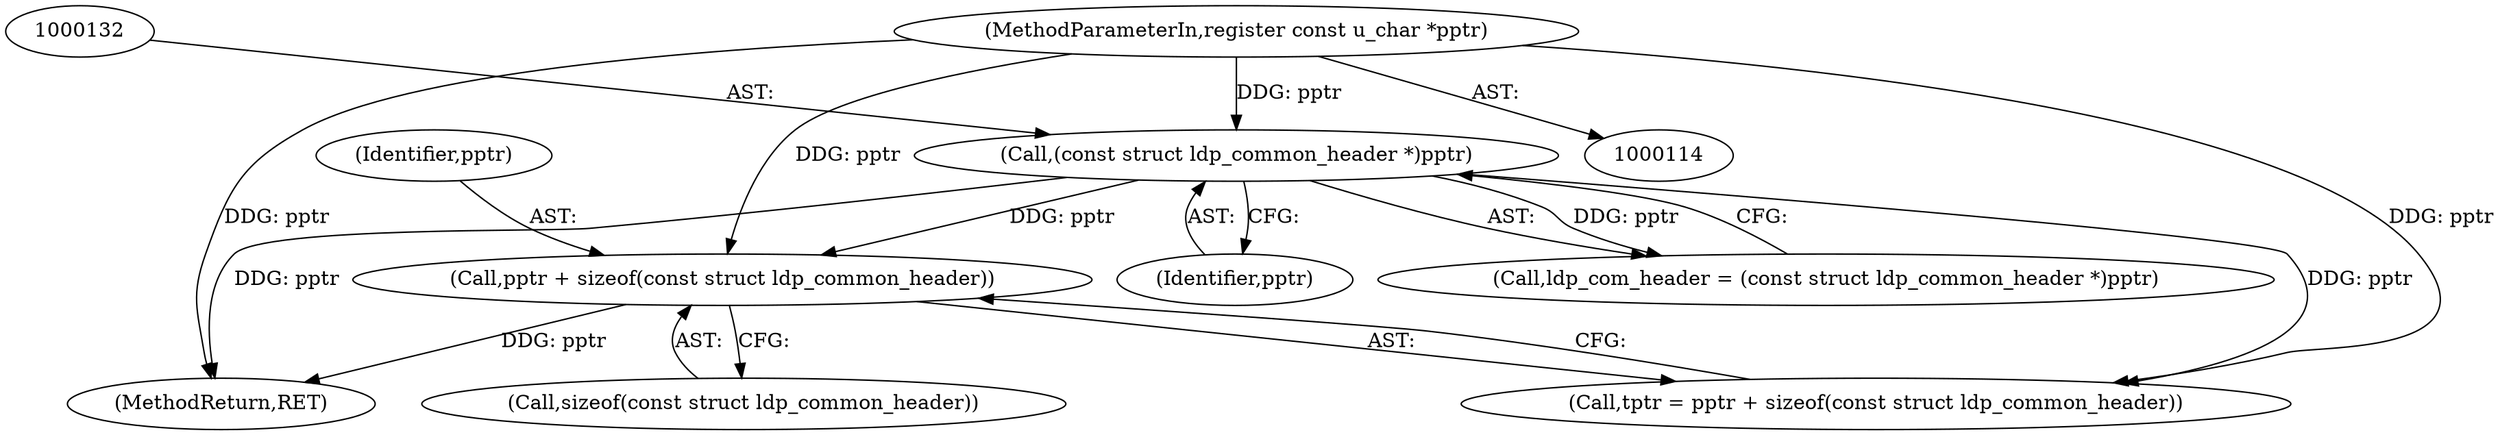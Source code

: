 digraph "0_tcpdump_aa5c6b710dfd8020d2c908d6b3bd41f1da719b3b@API" {
"1000244" [label="(Call,pptr + sizeof(const struct ldp_common_header))"];
"1000131" [label="(Call,(const struct ldp_common_header *)pptr)"];
"1000116" [label="(MethodParameterIn,register const u_char *pptr)"];
"1000129" [label="(Call,ldp_com_header = (const struct ldp_common_header *)pptr)"];
"1000133" [label="(Identifier,pptr)"];
"1000455" [label="(MethodReturn,RET)"];
"1000116" [label="(MethodParameterIn,register const u_char *pptr)"];
"1000245" [label="(Identifier,pptr)"];
"1000246" [label="(Call,sizeof(const struct ldp_common_header))"];
"1000242" [label="(Call,tptr = pptr + sizeof(const struct ldp_common_header))"];
"1000244" [label="(Call,pptr + sizeof(const struct ldp_common_header))"];
"1000131" [label="(Call,(const struct ldp_common_header *)pptr)"];
"1000244" -> "1000242"  [label="AST: "];
"1000244" -> "1000246"  [label="CFG: "];
"1000245" -> "1000244"  [label="AST: "];
"1000246" -> "1000244"  [label="AST: "];
"1000242" -> "1000244"  [label="CFG: "];
"1000244" -> "1000455"  [label="DDG: pptr"];
"1000131" -> "1000244"  [label="DDG: pptr"];
"1000116" -> "1000244"  [label="DDG: pptr"];
"1000131" -> "1000129"  [label="AST: "];
"1000131" -> "1000133"  [label="CFG: "];
"1000132" -> "1000131"  [label="AST: "];
"1000133" -> "1000131"  [label="AST: "];
"1000129" -> "1000131"  [label="CFG: "];
"1000131" -> "1000455"  [label="DDG: pptr"];
"1000131" -> "1000129"  [label="DDG: pptr"];
"1000116" -> "1000131"  [label="DDG: pptr"];
"1000131" -> "1000242"  [label="DDG: pptr"];
"1000116" -> "1000114"  [label="AST: "];
"1000116" -> "1000455"  [label="DDG: pptr"];
"1000116" -> "1000242"  [label="DDG: pptr"];
}
